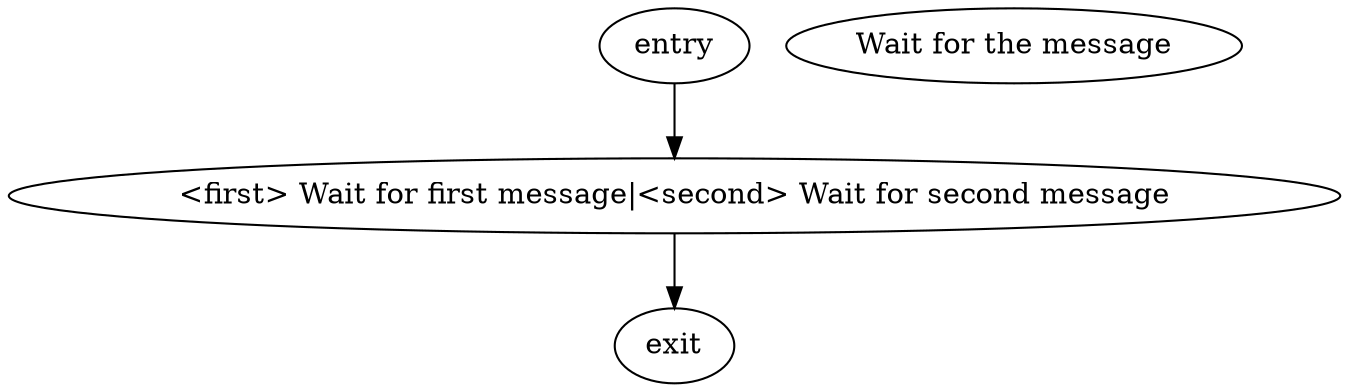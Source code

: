 digraph workflow {
    entry[
        se_type0 = OnDemandTrigger        
    ];

    # WaitFor unloads the workflow from memory and saves signal information about when it should load again and resume.
    action[
        label = "<first> Wait for first message|<second> Wait for second message",
        se_executionOrder = Parallel,

        se_type0 = WaitFor,
        se_await0 = false
        se_eventType0 = "", // Fully qualified name of the event/message -> Namespace.ClassName
        se_resultVariable0 = "FirstResult" // Access it later with ctx.State.FirstResult - JToken with contents of the message.
        se_determineResultVariable0 = "(ctx, log) => {

        }" // If you want to dynamically set the result variable name.

        se_type1 = WaitFor,
        se_await1 = false
        se_eventType1 = "", // Fully qualified name of the event/message -> Namespace.ClassName
        se_resultVariable1 = "SecondResult" // Access it later with ctx.State.SecondResult - JToken with contents of the message.
        se_determineResultVariable1 = "(ctx, log) => {

        }" // If you want to dynamically set the result variable name.
    ]

    waitAction[
        label = "Wait for the message",
        se_type0 = Await,
        se_task0 = FirstResult // When this comes to existence assign the value to se_result
        se_resultVariable = "ResultStateVariable"
    ]


    exit[];

    entry->action;
    action ->exit;
}